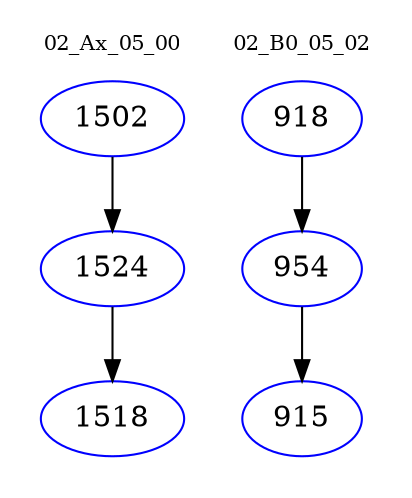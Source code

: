 digraph{
subgraph cluster_0 {
color = white
label = "02_Ax_05_00";
fontsize=10;
T0_1502 [label="1502", color="blue"]
T0_1502 -> T0_1524 [color="black"]
T0_1524 [label="1524", color="blue"]
T0_1524 -> T0_1518 [color="black"]
T0_1518 [label="1518", color="blue"]
}
subgraph cluster_1 {
color = white
label = "02_B0_05_02";
fontsize=10;
T1_918 [label="918", color="blue"]
T1_918 -> T1_954 [color="black"]
T1_954 [label="954", color="blue"]
T1_954 -> T1_915 [color="black"]
T1_915 [label="915", color="blue"]
}
}
